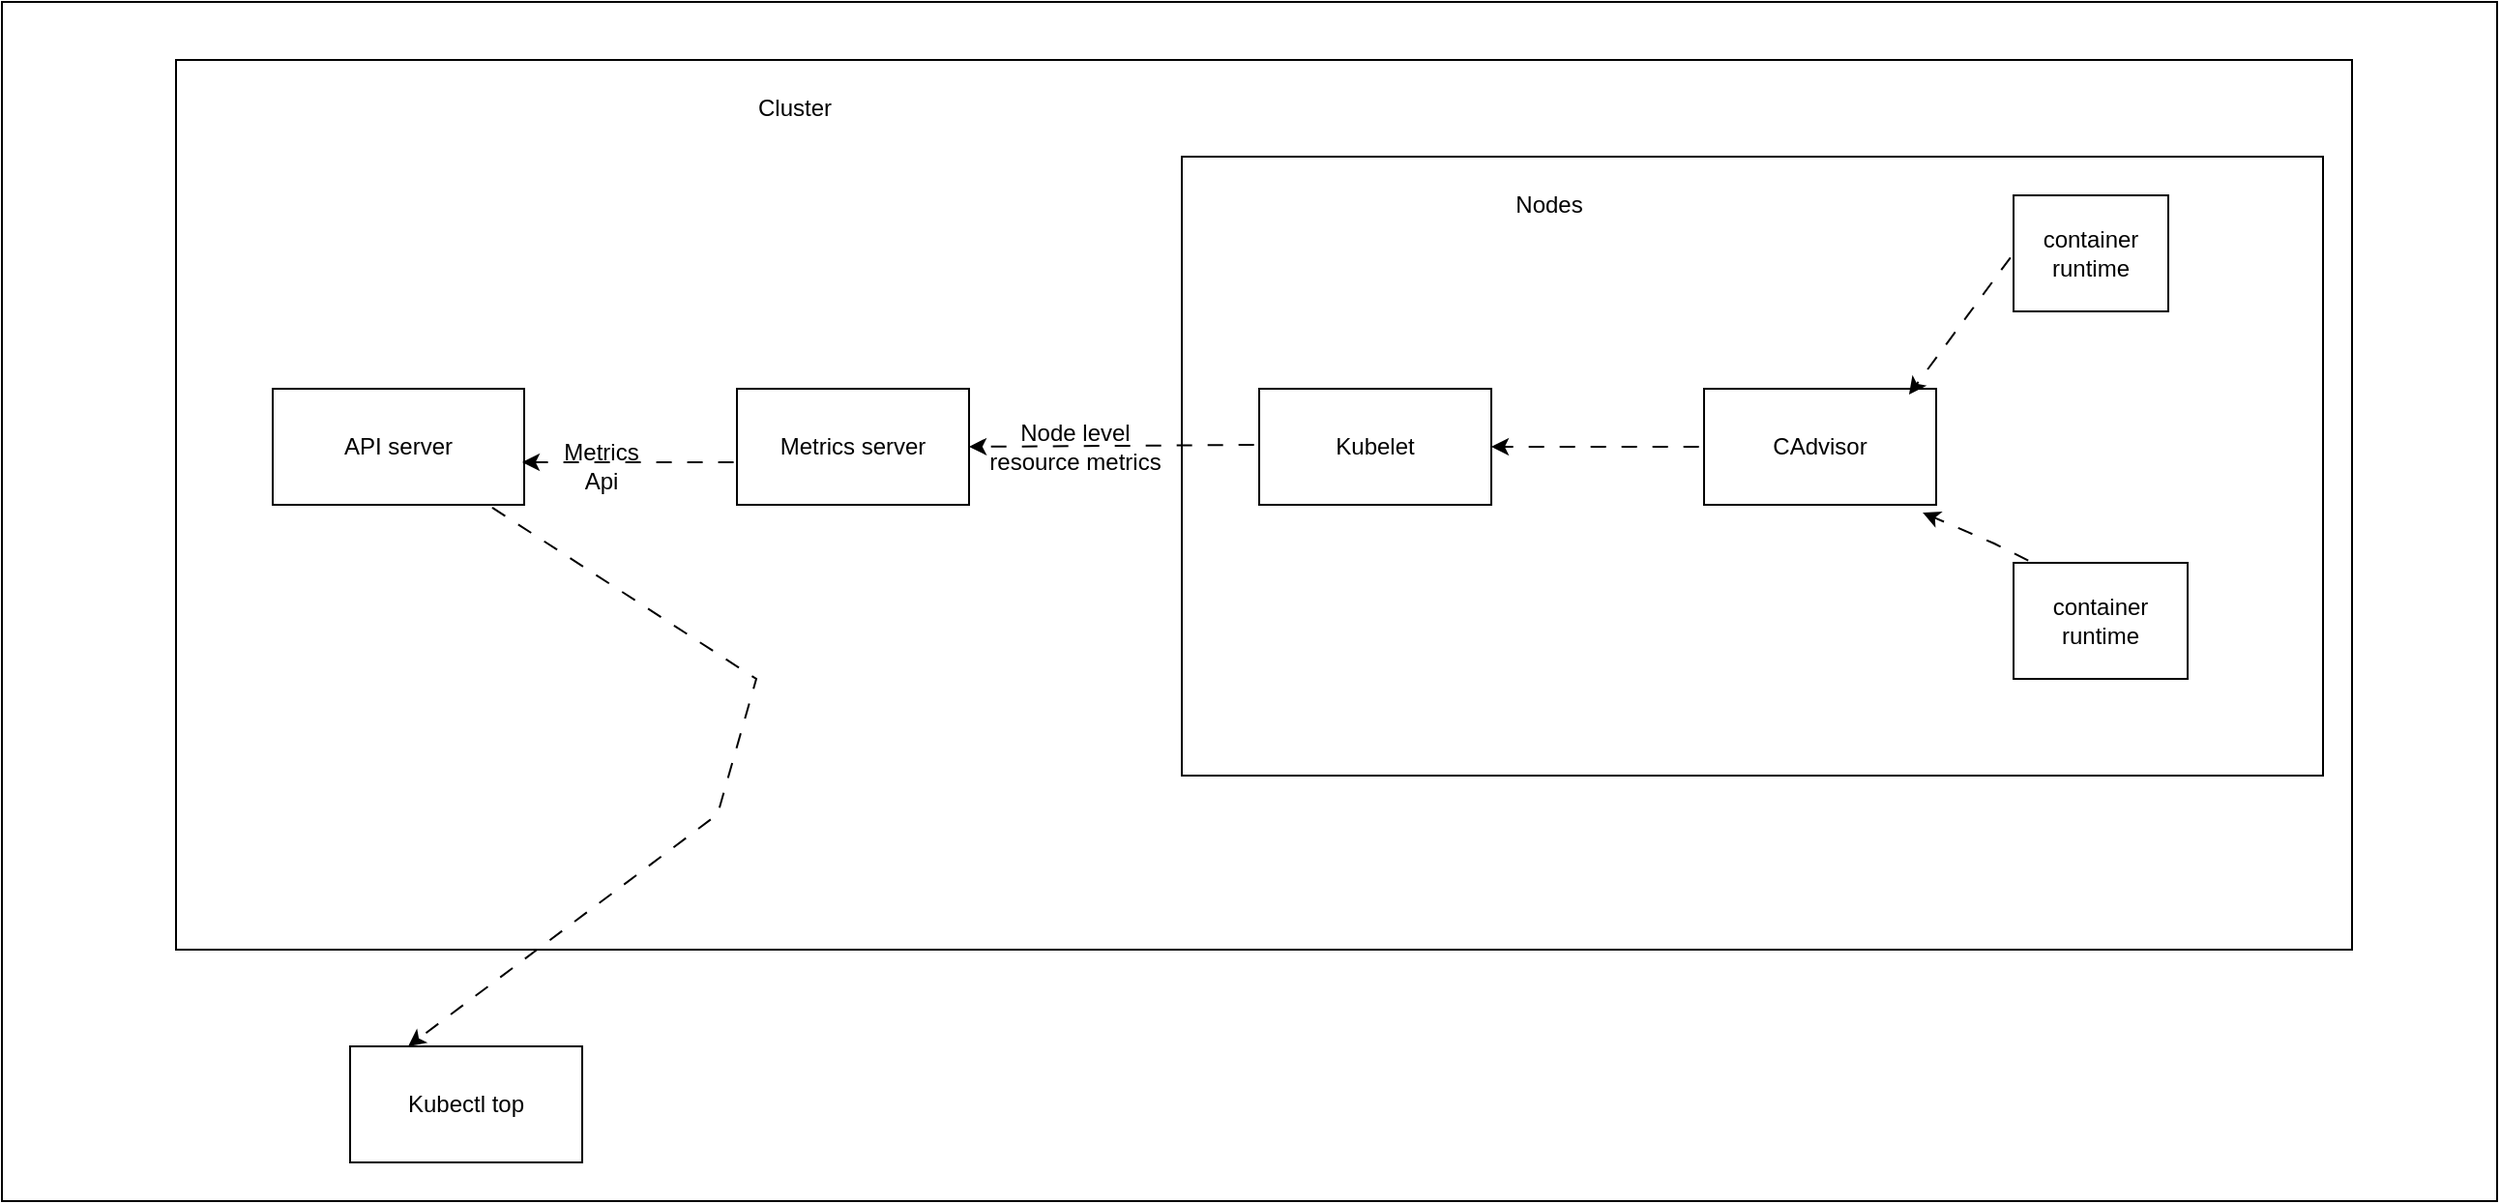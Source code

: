 <mxfile version="24.8.6">
  <diagram name="Page-1" id="FX_QsMLTOBQpngyP9YaH">
    <mxGraphModel dx="2284" dy="706" grid="1" gridSize="10" guides="1" tooltips="1" connect="1" arrows="1" fold="1" page="1" pageScale="1" pageWidth="850" pageHeight="1100" math="0" shadow="0">
      <root>
        <mxCell id="0" />
        <mxCell id="1" parent="0" />
        <mxCell id="jJLpi2Jyx9VWhykjpNUX-15" value="" style="rounded=0;whiteSpace=wrap;html=1;" vertex="1" parent="1">
          <mxGeometry x="-170" y="70" width="1290" height="620" as="geometry" />
        </mxCell>
        <mxCell id="jJLpi2Jyx9VWhykjpNUX-2" value="&lt;br&gt;&lt;div&gt;&lt;br/&gt;&lt;/div&gt;" style="rounded=0;whiteSpace=wrap;html=1;" vertex="1" parent="1">
          <mxGeometry x="-80" y="100" width="1125" height="460" as="geometry" />
        </mxCell>
        <mxCell id="jJLpi2Jyx9VWhykjpNUX-4" value="" style="rounded=0;whiteSpace=wrap;html=1;" vertex="1" parent="1">
          <mxGeometry x="440" y="150" width="590" height="320" as="geometry" />
        </mxCell>
        <mxCell id="jJLpi2Jyx9VWhykjpNUX-5" value="&lt;br&gt;container runtime&lt;div&gt;&lt;br/&gt;&lt;/div&gt;" style="rounded=0;whiteSpace=wrap;html=1;" vertex="1" parent="1">
          <mxGeometry x="870" y="170" width="80" height="60" as="geometry" />
        </mxCell>
        <mxCell id="jJLpi2Jyx9VWhykjpNUX-6" value="&lt;br&gt;container runtime&lt;div&gt;&lt;br/&gt;&lt;/div&gt;" style="rounded=0;whiteSpace=wrap;html=1;" vertex="1" parent="1">
          <mxGeometry x="870" y="360" width="90" height="60" as="geometry" />
        </mxCell>
        <mxCell id="jJLpi2Jyx9VWhykjpNUX-7" value="CAdvisor" style="rounded=0;whiteSpace=wrap;html=1;" vertex="1" parent="1">
          <mxGeometry x="710" y="270" width="120" height="60" as="geometry" />
        </mxCell>
        <mxCell id="jJLpi2Jyx9VWhykjpNUX-8" value="Kubelet" style="rounded=0;whiteSpace=wrap;html=1;" vertex="1" parent="1">
          <mxGeometry x="480" y="270" width="120" height="60" as="geometry" />
        </mxCell>
        <mxCell id="jJLpi2Jyx9VWhykjpNUX-11" value="Metrics server" style="rounded=0;whiteSpace=wrap;html=1;" vertex="1" parent="1">
          <mxGeometry x="210" y="270" width="120" height="60" as="geometry" />
        </mxCell>
        <mxCell id="jJLpi2Jyx9VWhykjpNUX-12" value="API server" style="rounded=0;whiteSpace=wrap;html=1;" vertex="1" parent="1">
          <mxGeometry x="-30" y="270" width="130" height="60" as="geometry" />
        </mxCell>
        <mxCell id="jJLpi2Jyx9VWhykjpNUX-13" value="Kubectl top" style="rounded=0;whiteSpace=wrap;html=1;" vertex="1" parent="1">
          <mxGeometry x="10" y="610" width="120" height="60" as="geometry" />
        </mxCell>
        <mxCell id="jJLpi2Jyx9VWhykjpNUX-21" value="" style="endArrow=classic;html=1;rounded=0;exitX=0.025;exitY=0.633;exitDx=0;exitDy=0;exitPerimeter=0;flowAnimation=1;entryX=1;entryY=0.5;entryDx=0;entryDy=0;" edge="1" parent="1" target="jJLpi2Jyx9VWhykjpNUX-11">
          <mxGeometry width="50" height="50" relative="1" as="geometry">
            <mxPoint x="480" y="298.99" as="sourcePoint" />
            <mxPoint x="360" y="299" as="targetPoint" />
            <Array as="points" />
          </mxGeometry>
        </mxCell>
        <mxCell id="jJLpi2Jyx9VWhykjpNUX-26" value="" style="endArrow=classic;html=1;rounded=0;entryX=0.25;entryY=0;entryDx=0;entryDy=0;flowAnimation=1;" edge="1" parent="1" source="jJLpi2Jyx9VWhykjpNUX-12" target="jJLpi2Jyx9VWhykjpNUX-13">
          <mxGeometry width="50" height="50" relative="1" as="geometry">
            <mxPoint x="95" y="490" as="sourcePoint" />
            <mxPoint x="145" y="440" as="targetPoint" />
            <Array as="points">
              <mxPoint x="220" y="420" />
              <mxPoint x="200" y="490" />
            </Array>
          </mxGeometry>
        </mxCell>
        <mxCell id="jJLpi2Jyx9VWhykjpNUX-27" value="" style="endArrow=classic;html=1;rounded=0;entryX=0.992;entryY=0.633;entryDx=0;entryDy=0;entryPerimeter=0;exitX=0.008;exitY=0.633;exitDx=0;exitDy=0;exitPerimeter=0;flowAnimation=1;" edge="1" parent="1" source="jJLpi2Jyx9VWhykjpNUX-11" target="jJLpi2Jyx9VWhykjpNUX-12">
          <mxGeometry width="50" height="50" relative="1" as="geometry">
            <mxPoint x="400" y="450" as="sourcePoint" />
            <mxPoint x="450" y="400" as="targetPoint" />
          </mxGeometry>
        </mxCell>
        <mxCell id="jJLpi2Jyx9VWhykjpNUX-29" value="" style="endArrow=classic;html=1;rounded=0;entryX=0.883;entryY=0.05;entryDx=0;entryDy=0;entryPerimeter=0;exitX=0;exitY=0.5;exitDx=0;exitDy=0;flowAnimation=1;" edge="1" parent="1" source="jJLpi2Jyx9VWhykjpNUX-5" target="jJLpi2Jyx9VWhykjpNUX-7">
          <mxGeometry width="50" height="50" relative="1" as="geometry">
            <mxPoint x="400" y="450" as="sourcePoint" />
            <mxPoint x="450" y="400" as="targetPoint" />
          </mxGeometry>
        </mxCell>
        <mxCell id="jJLpi2Jyx9VWhykjpNUX-30" value="" style="endArrow=classic;html=1;rounded=0;entryX=0.942;entryY=1.067;entryDx=0;entryDy=0;entryPerimeter=0;flowAnimation=1;" edge="1" parent="1" target="jJLpi2Jyx9VWhykjpNUX-7">
          <mxGeometry width="50" height="50" relative="1" as="geometry">
            <mxPoint x="880" y="360" as="sourcePoint" />
            <mxPoint x="826" y="283" as="targetPoint" />
            <Array as="points">
              <mxPoint x="860" y="350" />
            </Array>
          </mxGeometry>
        </mxCell>
        <mxCell id="jJLpi2Jyx9VWhykjpNUX-31" value="" style="endArrow=classic;html=1;rounded=0;entryX=1;entryY=0.5;entryDx=0;entryDy=0;flowAnimation=1;" edge="1" parent="1" source="jJLpi2Jyx9VWhykjpNUX-7" target="jJLpi2Jyx9VWhykjpNUX-8">
          <mxGeometry width="50" height="50" relative="1" as="geometry">
            <mxPoint x="400" y="450" as="sourcePoint" />
            <mxPoint x="450" y="400" as="targetPoint" />
          </mxGeometry>
        </mxCell>
        <mxCell id="jJLpi2Jyx9VWhykjpNUX-32" value="Cluster" style="text;html=1;align=center;verticalAlign=middle;whiteSpace=wrap;rounded=0;" vertex="1" parent="1">
          <mxGeometry x="210" y="110" width="60" height="30" as="geometry" />
        </mxCell>
        <mxCell id="jJLpi2Jyx9VWhykjpNUX-34" value="Nodes" style="text;html=1;align=center;verticalAlign=middle;whiteSpace=wrap;rounded=0;" vertex="1" parent="1">
          <mxGeometry x="600" y="160" width="60" height="30" as="geometry" />
        </mxCell>
        <mxCell id="jJLpi2Jyx9VWhykjpNUX-35" value="&lt;div&gt;Node level&lt;/div&gt;&lt;div&gt;resource metrics&lt;br&gt;&lt;/div&gt;" style="text;html=1;align=center;verticalAlign=middle;whiteSpace=wrap;rounded=0;" vertex="1" parent="1">
          <mxGeometry x="310" y="255" width="150" height="90" as="geometry" />
        </mxCell>
        <mxCell id="jJLpi2Jyx9VWhykjpNUX-36" value="Metrics Api" style="text;html=1;align=center;verticalAlign=middle;whiteSpace=wrap;rounded=0;" vertex="1" parent="1">
          <mxGeometry x="110" y="295" width="60" height="30" as="geometry" />
        </mxCell>
      </root>
    </mxGraphModel>
  </diagram>
</mxfile>
